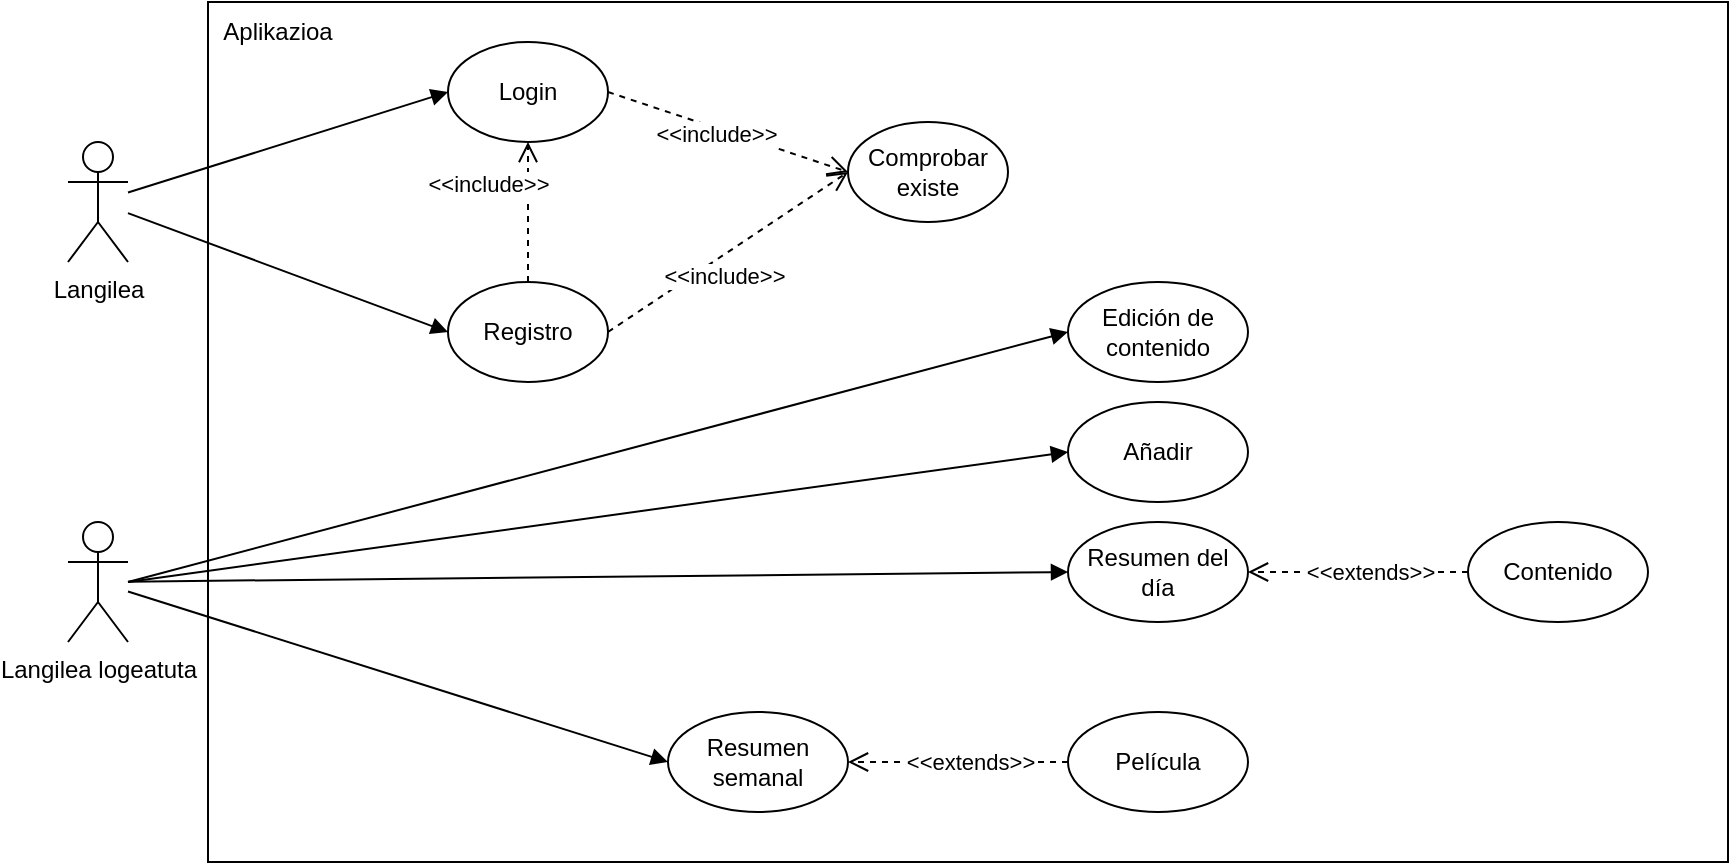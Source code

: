 <mxfile version="17.2.5" type="device"><diagram id="1aKjr-PpPqmqKmQXg18l" name="Página-1"><mxGraphModel dx="652" dy="568" grid="1" gridSize="10" guides="1" tooltips="1" connect="1" arrows="1" fold="1" page="1" pageScale="1" pageWidth="827" pageHeight="1169" math="0" shadow="0"><root><mxCell id="0"/><mxCell id="1" parent="0"/><mxCell id="0InGDXmCi6xUjeNACo8j-5" value="" style="rounded=0;whiteSpace=wrap;html=1;fillColor=none;" vertex="1" parent="1"><mxGeometry x="120" y="130" width="760" height="430" as="geometry"/></mxCell><mxCell id="r_VUTsUW23Z3ikChxd-m-1" value="Langilea" style="shape=umlActor;verticalLabelPosition=bottom;verticalAlign=top;html=1;" parent="1" vertex="1"><mxGeometry x="50" y="200" width="30" height="60" as="geometry"/></mxCell><mxCell id="r_VUTsUW23Z3ikChxd-m-2" value="Login" style="ellipse;whiteSpace=wrap;html=1;" parent="1" vertex="1"><mxGeometry x="240" y="150" width="80" height="50" as="geometry"/></mxCell><mxCell id="r_VUTsUW23Z3ikChxd-m-3" value="Comprobar existe" style="ellipse;whiteSpace=wrap;html=1;" parent="1" vertex="1"><mxGeometry x="440" y="190" width="80" height="50" as="geometry"/></mxCell><mxCell id="r_VUTsUW23Z3ikChxd-m-4" value="Registro" style="ellipse;whiteSpace=wrap;html=1;" parent="1" vertex="1"><mxGeometry x="240" y="270" width="80" height="50" as="geometry"/></mxCell><mxCell id="r_VUTsUW23Z3ikChxd-m-7" value="" style="html=1;verticalAlign=bottom;endArrow=open;dashed=1;endSize=8;rounded=0;exitX=1;exitY=0.5;exitDx=0;exitDy=0;entryX=0;entryY=0.5;entryDx=0;entryDy=0;" parent="1" source="r_VUTsUW23Z3ikChxd-m-4" target="r_VUTsUW23Z3ikChxd-m-3" edge="1"><mxGeometry x="0.983" y="-138" relative="1" as="geometry"><mxPoint x="440" y="300" as="sourcePoint"/><mxPoint x="360" y="300" as="targetPoint"/><mxPoint as="offset"/></mxGeometry></mxCell><mxCell id="r_VUTsUW23Z3ikChxd-m-9" value="&amp;lt;&amp;lt;include&amp;gt;&amp;gt;" style="edgeLabel;html=1;align=center;verticalAlign=middle;resizable=0;points=[];" parent="r_VUTsUW23Z3ikChxd-m-7" vertex="1" connectable="0"><mxGeometry x="-0.462" relative="1" as="geometry"><mxPoint x="25" y="-7" as="offset"/></mxGeometry></mxCell><mxCell id="r_VUTsUW23Z3ikChxd-m-8" value="" style="html=1;verticalAlign=bottom;endArrow=open;dashed=1;endSize=8;rounded=0;exitX=1;exitY=0.5;exitDx=0;exitDy=0;entryX=0;entryY=0.5;entryDx=0;entryDy=0;" parent="1" source="r_VUTsUW23Z3ikChxd-m-2" target="r_VUTsUW23Z3ikChxd-m-3" edge="1"><mxGeometry x="-0.073" y="-1" relative="1" as="geometry"><mxPoint x="330" y="255" as="sourcePoint"/><mxPoint x="484" y="234" as="targetPoint"/><mxPoint as="offset"/></mxGeometry></mxCell><mxCell id="r_VUTsUW23Z3ikChxd-m-10" value="&amp;lt;&amp;lt;include&amp;gt;&amp;gt;" style="edgeLabel;html=1;align=center;verticalAlign=middle;resizable=0;points=[];" parent="r_VUTsUW23Z3ikChxd-m-8" vertex="1" connectable="0"><mxGeometry x="0.251" y="-1" relative="1" as="geometry"><mxPoint x="-21" y="-5" as="offset"/></mxGeometry></mxCell><mxCell id="r_VUTsUW23Z3ikChxd-m-13" value="Resumen semanal" style="ellipse;whiteSpace=wrap;html=1;" parent="1" vertex="1"><mxGeometry x="350" y="485" width="90" height="50" as="geometry"/></mxCell><mxCell id="r_VUTsUW23Z3ikChxd-m-15" value="Edición de contenido" style="ellipse;whiteSpace=wrap;html=1;" parent="1" vertex="1"><mxGeometry x="550" y="270" width="90" height="50" as="geometry"/></mxCell><mxCell id="r_VUTsUW23Z3ikChxd-m-16" value="Añadir" style="ellipse;whiteSpace=wrap;html=1;" parent="1" vertex="1"><mxGeometry x="550" y="330" width="90" height="50" as="geometry"/></mxCell><mxCell id="r_VUTsUW23Z3ikChxd-m-17" value="Resumen del día" style="ellipse;whiteSpace=wrap;html=1;" parent="1" vertex="1"><mxGeometry x="550" y="390" width="90" height="50" as="geometry"/></mxCell><mxCell id="r_VUTsUW23Z3ikChxd-m-26" value="" style="html=1;verticalAlign=bottom;endArrow=block;rounded=0;entryX=0;entryY=0.5;entryDx=0;entryDy=0;" parent="1" target="r_VUTsUW23Z3ikChxd-m-2" edge="1" source="r_VUTsUW23Z3ikChxd-m-1"><mxGeometry width="80" relative="1" as="geometry"><mxPoint x="130" y="340" as="sourcePoint"/><mxPoint x="280" y="320" as="targetPoint"/></mxGeometry></mxCell><mxCell id="r_VUTsUW23Z3ikChxd-m-27" value="" style="html=1;verticalAlign=bottom;endArrow=block;rounded=0;entryX=0;entryY=0.5;entryDx=0;entryDy=0;" parent="1" target="r_VUTsUW23Z3ikChxd-m-4" edge="1" source="r_VUTsUW23Z3ikChxd-m-1"><mxGeometry width="80" relative="1" as="geometry"><mxPoint x="130" y="350" as="sourcePoint"/><mxPoint x="250" y="195" as="targetPoint"/></mxGeometry></mxCell><mxCell id="r_VUTsUW23Z3ikChxd-m-28" value="" style="html=1;verticalAlign=bottom;endArrow=open;dashed=1;endSize=8;rounded=0;exitX=0.5;exitY=0;exitDx=0;exitDy=0;entryX=0.5;entryY=1;entryDx=0;entryDy=0;" parent="1" source="r_VUTsUW23Z3ikChxd-m-4" target="r_VUTsUW23Z3ikChxd-m-2" edge="1"><mxGeometry x="-0.073" y="-1" relative="1" as="geometry"><mxPoint x="330" y="185" as="sourcePoint"/><mxPoint x="450" y="225" as="targetPoint"/><mxPoint as="offset"/></mxGeometry></mxCell><mxCell id="r_VUTsUW23Z3ikChxd-m-29" value="&amp;lt;&amp;lt;include&amp;gt;&amp;gt;" style="edgeLabel;html=1;align=center;verticalAlign=middle;resizable=0;points=[];" parent="r_VUTsUW23Z3ikChxd-m-28" vertex="1" connectable="0"><mxGeometry x="0.251" y="-1" relative="1" as="geometry"><mxPoint x="-21" y="-5" as="offset"/></mxGeometry></mxCell><mxCell id="r_VUTsUW23Z3ikChxd-m-31" value="" style="html=1;verticalAlign=bottom;endArrow=block;rounded=0;entryX=0;entryY=0.5;entryDx=0;entryDy=0;" parent="1" target="r_VUTsUW23Z3ikChxd-m-13" edge="1" source="0InGDXmCi6xUjeNACo8j-1"><mxGeometry width="80" relative="1" as="geometry"><mxPoint x="130" y="360" as="sourcePoint"/><mxPoint x="460" y="365" as="targetPoint"/></mxGeometry></mxCell><mxCell id="r_VUTsUW23Z3ikChxd-m-36" value="Contenido" style="ellipse;whiteSpace=wrap;html=1;" parent="1" vertex="1"><mxGeometry x="750" y="390" width="90" height="50" as="geometry"/></mxCell><mxCell id="r_VUTsUW23Z3ikChxd-m-38" value="Película" style="ellipse;whiteSpace=wrap;html=1;" parent="1" vertex="1"><mxGeometry x="550" y="485" width="90" height="50" as="geometry"/></mxCell><mxCell id="r_VUTsUW23Z3ikChxd-m-40" value="" style="html=1;verticalAlign=bottom;endArrow=open;dashed=1;endSize=8;rounded=0;exitX=0;exitY=0.5;exitDx=0;exitDy=0;entryX=1;entryY=0.5;entryDx=0;entryDy=0;" parent="1" source="r_VUTsUW23Z3ikChxd-m-38" target="r_VUTsUW23Z3ikChxd-m-13" edge="1"><mxGeometry x="0.983" y="-138" relative="1" as="geometry"><mxPoint x="330" y="305" as="sourcePoint"/><mxPoint x="450" y="225" as="targetPoint"/><mxPoint as="offset"/></mxGeometry></mxCell><mxCell id="r_VUTsUW23Z3ikChxd-m-41" value="&amp;lt;&amp;lt;extends&amp;gt;&amp;gt;" style="edgeLabel;html=1;align=center;verticalAlign=middle;resizable=0;points=[];" parent="r_VUTsUW23Z3ikChxd-m-40" vertex="1" connectable="0"><mxGeometry x="-0.462" relative="1" as="geometry"><mxPoint x="-20" as="offset"/></mxGeometry></mxCell><mxCell id="r_VUTsUW23Z3ikChxd-m-42" value="" style="html=1;verticalAlign=bottom;endArrow=open;dashed=1;endSize=8;rounded=0;exitX=0;exitY=0.5;exitDx=0;exitDy=0;entryX=1;entryY=0.5;entryDx=0;entryDy=0;" parent="1" source="r_VUTsUW23Z3ikChxd-m-36" target="r_VUTsUW23Z3ikChxd-m-17" edge="1"><mxGeometry x="0.983" y="-138" relative="1" as="geometry"><mxPoint x="560" y="520" as="sourcePoint"/><mxPoint x="450" y="520" as="targetPoint"/><mxPoint as="offset"/></mxGeometry></mxCell><mxCell id="r_VUTsUW23Z3ikChxd-m-43" value="&amp;lt;&amp;lt;extends&amp;gt;&amp;gt;" style="edgeLabel;html=1;align=center;verticalAlign=middle;resizable=0;points=[];" parent="r_VUTsUW23Z3ikChxd-m-42" vertex="1" connectable="0"><mxGeometry x="-0.462" relative="1" as="geometry"><mxPoint x="-20" as="offset"/></mxGeometry></mxCell><mxCell id="0InGDXmCi6xUjeNACo8j-1" value="Langilea logeatuta" style="shape=umlActor;verticalLabelPosition=bottom;verticalAlign=top;html=1;" vertex="1" parent="1"><mxGeometry x="50" y="390" width="30" height="60" as="geometry"/></mxCell><mxCell id="0InGDXmCi6xUjeNACo8j-6" value="Aplikazioa" style="text;html=1;strokeColor=none;fillColor=none;align=center;verticalAlign=middle;whiteSpace=wrap;rounded=0;" vertex="1" parent="1"><mxGeometry x="120" y="130" width="70" height="30" as="geometry"/></mxCell><mxCell id="0InGDXmCi6xUjeNACo8j-7" value="" style="html=1;verticalAlign=bottom;endArrow=block;rounded=0;entryX=0;entryY=0.5;entryDx=0;entryDy=0;" edge="1" parent="1" source="0InGDXmCi6xUjeNACo8j-1" target="r_VUTsUW23Z3ikChxd-m-17"><mxGeometry width="80" relative="1" as="geometry"><mxPoint x="90" y="434.737" as="sourcePoint"/><mxPoint x="360.0" y="520" as="targetPoint"/></mxGeometry></mxCell><mxCell id="0InGDXmCi6xUjeNACo8j-8" value="" style="html=1;verticalAlign=bottom;endArrow=block;rounded=0;entryX=0;entryY=0.5;entryDx=0;entryDy=0;" edge="1" parent="1" target="r_VUTsUW23Z3ikChxd-m-15"><mxGeometry width="80" relative="1" as="geometry"><mxPoint x="80" y="420" as="sourcePoint"/><mxPoint x="560.0" y="425" as="targetPoint"/></mxGeometry></mxCell><mxCell id="0InGDXmCi6xUjeNACo8j-9" value="" style="html=1;verticalAlign=bottom;endArrow=block;rounded=0;entryX=0;entryY=0.5;entryDx=0;entryDy=0;" edge="1" parent="1" target="r_VUTsUW23Z3ikChxd-m-16"><mxGeometry width="80" relative="1" as="geometry"><mxPoint x="80" y="420" as="sourcePoint"/><mxPoint x="570.0" y="435" as="targetPoint"/></mxGeometry></mxCell></root></mxGraphModel></diagram></mxfile>